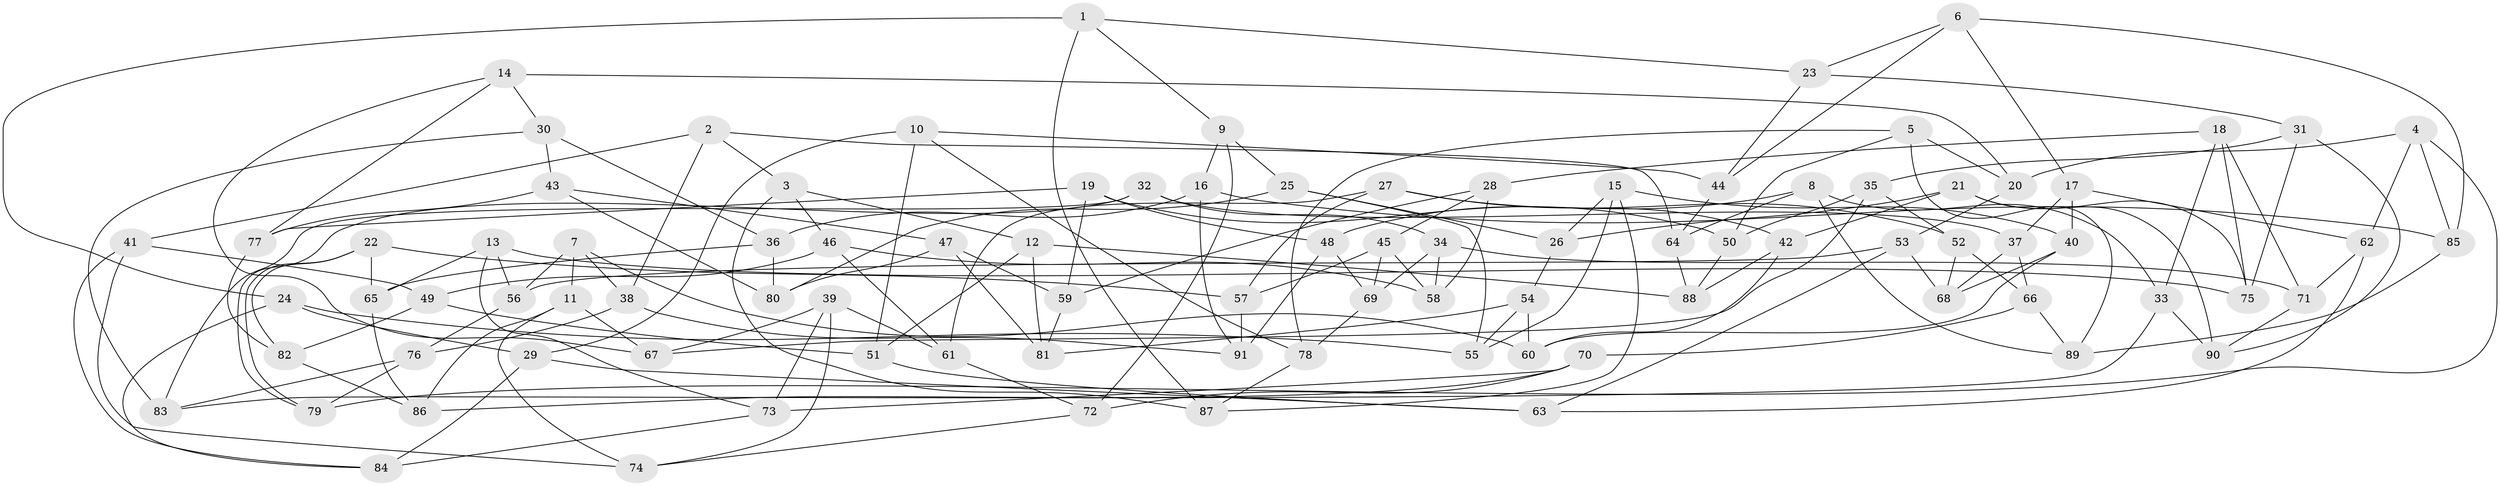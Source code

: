 // Generated by graph-tools (version 1.1) at 2025/11/02/27/25 16:11:44]
// undirected, 91 vertices, 182 edges
graph export_dot {
graph [start="1"]
  node [color=gray90,style=filled];
  1;
  2;
  3;
  4;
  5;
  6;
  7;
  8;
  9;
  10;
  11;
  12;
  13;
  14;
  15;
  16;
  17;
  18;
  19;
  20;
  21;
  22;
  23;
  24;
  25;
  26;
  27;
  28;
  29;
  30;
  31;
  32;
  33;
  34;
  35;
  36;
  37;
  38;
  39;
  40;
  41;
  42;
  43;
  44;
  45;
  46;
  47;
  48;
  49;
  50;
  51;
  52;
  53;
  54;
  55;
  56;
  57;
  58;
  59;
  60;
  61;
  62;
  63;
  64;
  65;
  66;
  67;
  68;
  69;
  70;
  71;
  72;
  73;
  74;
  75;
  76;
  77;
  78;
  79;
  80;
  81;
  82;
  83;
  84;
  85;
  86;
  87;
  88;
  89;
  90;
  91;
  1 -- 23;
  1 -- 9;
  1 -- 24;
  1 -- 87;
  2 -- 64;
  2 -- 3;
  2 -- 38;
  2 -- 41;
  3 -- 87;
  3 -- 46;
  3 -- 12;
  4 -- 79;
  4 -- 62;
  4 -- 20;
  4 -- 85;
  5 -- 78;
  5 -- 50;
  5 -- 89;
  5 -- 20;
  6 -- 17;
  6 -- 44;
  6 -- 85;
  6 -- 23;
  7 -- 60;
  7 -- 11;
  7 -- 38;
  7 -- 56;
  8 -- 33;
  8 -- 89;
  8 -- 64;
  8 -- 48;
  9 -- 25;
  9 -- 72;
  9 -- 16;
  10 -- 78;
  10 -- 51;
  10 -- 29;
  10 -- 44;
  11 -- 86;
  11 -- 74;
  11 -- 67;
  12 -- 88;
  12 -- 51;
  12 -- 81;
  13 -- 56;
  13 -- 73;
  13 -- 75;
  13 -- 65;
  14 -- 30;
  14 -- 67;
  14 -- 20;
  14 -- 77;
  15 -- 87;
  15 -- 26;
  15 -- 55;
  15 -- 40;
  16 -- 36;
  16 -- 91;
  16 -- 85;
  17 -- 62;
  17 -- 40;
  17 -- 37;
  18 -- 33;
  18 -- 75;
  18 -- 28;
  18 -- 71;
  19 -- 50;
  19 -- 59;
  19 -- 77;
  19 -- 48;
  20 -- 53;
  21 -- 42;
  21 -- 75;
  21 -- 90;
  21 -- 26;
  22 -- 82;
  22 -- 79;
  22 -- 65;
  22 -- 57;
  23 -- 44;
  23 -- 31;
  24 -- 29;
  24 -- 55;
  24 -- 84;
  25 -- 80;
  25 -- 55;
  25 -- 26;
  26 -- 54;
  27 -- 61;
  27 -- 57;
  27 -- 52;
  27 -- 42;
  28 -- 59;
  28 -- 58;
  28 -- 45;
  29 -- 84;
  29 -- 63;
  30 -- 43;
  30 -- 83;
  30 -- 36;
  31 -- 75;
  31 -- 90;
  31 -- 35;
  32 -- 83;
  32 -- 79;
  32 -- 34;
  32 -- 37;
  33 -- 83;
  33 -- 90;
  34 -- 58;
  34 -- 69;
  34 -- 71;
  35 -- 50;
  35 -- 67;
  35 -- 52;
  36 -- 80;
  36 -- 65;
  37 -- 66;
  37 -- 68;
  38 -- 76;
  38 -- 91;
  39 -- 74;
  39 -- 61;
  39 -- 73;
  39 -- 67;
  40 -- 68;
  40 -- 60;
  41 -- 84;
  41 -- 49;
  41 -- 74;
  42 -- 88;
  42 -- 60;
  43 -- 77;
  43 -- 80;
  43 -- 47;
  44 -- 64;
  45 -- 69;
  45 -- 57;
  45 -- 58;
  46 -- 58;
  46 -- 49;
  46 -- 61;
  47 -- 81;
  47 -- 80;
  47 -- 59;
  48 -- 69;
  48 -- 91;
  49 -- 82;
  49 -- 51;
  50 -- 88;
  51 -- 63;
  52 -- 68;
  52 -- 66;
  53 -- 63;
  53 -- 56;
  53 -- 68;
  54 -- 81;
  54 -- 60;
  54 -- 55;
  56 -- 76;
  57 -- 91;
  59 -- 81;
  61 -- 72;
  62 -- 63;
  62 -- 71;
  64 -- 88;
  65 -- 86;
  66 -- 89;
  66 -- 70;
  69 -- 78;
  70 -- 73;
  70 -- 72;
  70 -- 86;
  71 -- 90;
  72 -- 74;
  73 -- 84;
  76 -- 83;
  76 -- 79;
  77 -- 82;
  78 -- 87;
  82 -- 86;
  85 -- 89;
}
